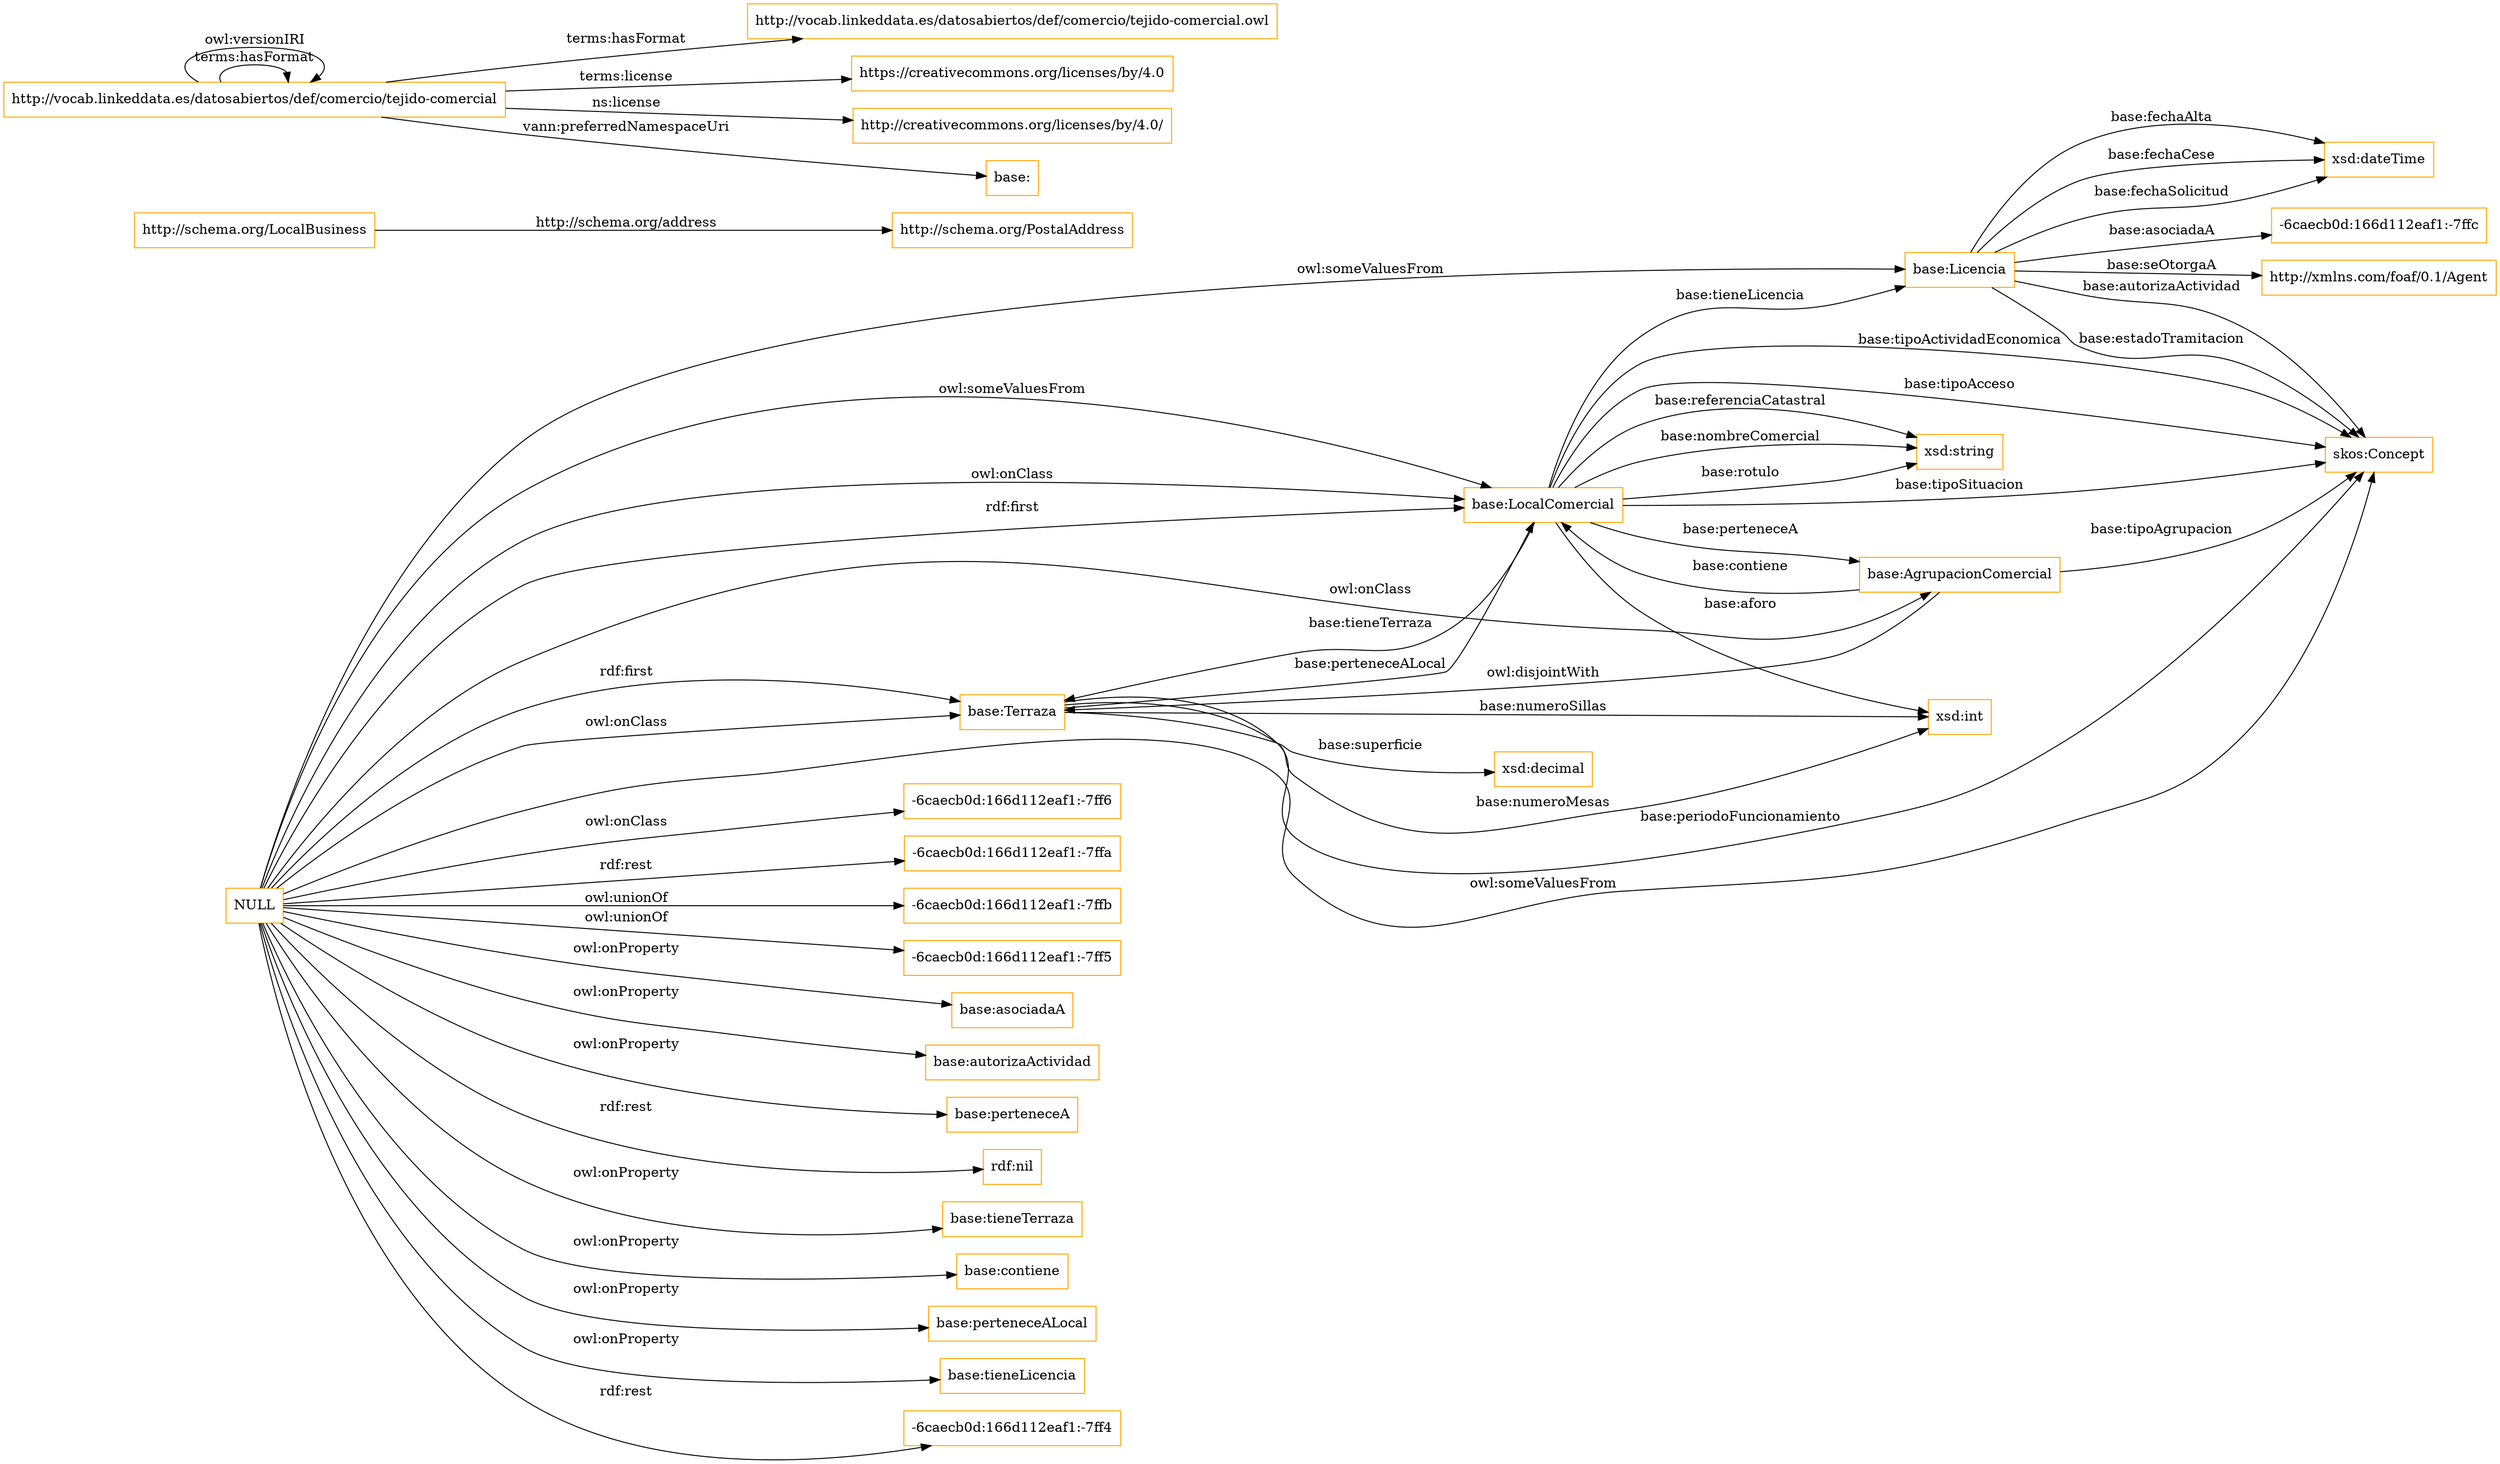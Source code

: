 digraph ar2dtool_diagram { 
rankdir=LR;
size="1501"
node [shape = rectangle, color="orange"]; "-6caecb0d:166d112eaf1:-7ffc" "base:Terraza" "http://xmlns.com/foaf/0.1/Agent" "http://schema.org/PostalAddress" "base:AgrupacionComercial" "skos:Concept" "http://schema.org/LocalBusiness" "base:LocalComercial" "base:Licencia" "-6caecb0d:166d112eaf1:-7ff6" ; /*classes style*/
	"NULL" -> "base:AgrupacionComercial" [ label = "owl:onClass" ];
	"NULL" -> "-6caecb0d:166d112eaf1:-7ffa" [ label = "rdf:rest" ];
	"NULL" -> "-6caecb0d:166d112eaf1:-7ffb" [ label = "owl:unionOf" ];
	"NULL" -> "-6caecb0d:166d112eaf1:-7ff5" [ label = "owl:unionOf" ];
	"NULL" -> "base:asociadaA" [ label = "owl:onProperty" ];
	"NULL" -> "base:autorizaActividad" [ label = "owl:onProperty" ];
	"NULL" -> "base:Terraza" [ label = "rdf:first" ];
	"NULL" -> "base:Terraza" [ label = "owl:onClass" ];
	"NULL" -> "base:perteneceA" [ label = "owl:onProperty" ];
	"NULL" -> "rdf:nil" [ label = "rdf:rest" ];
	"NULL" -> "base:Licencia" [ label = "owl:someValuesFrom" ];
	"NULL" -> "skos:Concept" [ label = "owl:someValuesFrom" ];
	"NULL" -> "base:tieneTerraza" [ label = "owl:onProperty" ];
	"NULL" -> "base:LocalComercial" [ label = "owl:someValuesFrom" ];
	"NULL" -> "base:contiene" [ label = "owl:onProperty" ];
	"NULL" -> "base:perteneceALocal" [ label = "owl:onProperty" ];
	"NULL" -> "base:tieneLicencia" [ label = "owl:onProperty" ];
	"NULL" -> "base:LocalComercial" [ label = "owl:onClass" ];
	"NULL" -> "-6caecb0d:166d112eaf1:-7ff6" [ label = "owl:onClass" ];
	"NULL" -> "-6caecb0d:166d112eaf1:-7ff4" [ label = "rdf:rest" ];
	"NULL" -> "base:LocalComercial" [ label = "rdf:first" ];
	"http://vocab.linkeddata.es/datosabiertos/def/comercio/tejido-comercial" -> "http://vocab.linkeddata.es/datosabiertos/def/comercio/tejido-comercial.owl" [ label = "terms:hasFormat" ];
	"http://vocab.linkeddata.es/datosabiertos/def/comercio/tejido-comercial" -> "http://vocab.linkeddata.es/datosabiertos/def/comercio/tejido-comercial" [ label = "terms:hasFormat" ];
	"http://vocab.linkeddata.es/datosabiertos/def/comercio/tejido-comercial" -> "https://creativecommons.org/licenses/by/4.0" [ label = "terms:license" ];
	"http://vocab.linkeddata.es/datosabiertos/def/comercio/tejido-comercial" -> "http://vocab.linkeddata.es/datosabiertos/def/comercio/tejido-comercial" [ label = "owl:versionIRI" ];
	"http://vocab.linkeddata.es/datosabiertos/def/comercio/tejido-comercial" -> "http://creativecommons.org/licenses/by/4.0/" [ label = "ns:license" ];
	"http://vocab.linkeddata.es/datosabiertos/def/comercio/tejido-comercial" -> "base:" [ label = "vann:preferredNamespaceUri" ];
	"base:AgrupacionComercial" -> "base:Terraza" [ label = "owl:disjointWith" ];
	"base:LocalComercial" -> "xsd:string" [ label = "base:referenciaCatastral" ];
	"base:LocalComercial" -> "xsd:string" [ label = "base:nombreComercial" ];
	"base:Terraza" -> "xsd:decimal" [ label = "base:superficie" ];
	"base:LocalComercial" -> "skos:Concept" [ label = "base:tipoActividadEconomica" ];
	"base:Licencia" -> "http://xmlns.com/foaf/0.1/Agent" [ label = "base:seOtorgaA" ];
	"base:Licencia" -> "skos:Concept" [ label = "base:autorizaActividad" ];
	"base:LocalComercial" -> "xsd:string" [ label = "base:rotulo" ];
	"base:Licencia" -> "xsd:dateTime" [ label = "base:fechaCese" ];
	"base:AgrupacionComercial" -> "skos:Concept" [ label = "base:tipoAgrupacion" ];
	"http://schema.org/LocalBusiness" -> "http://schema.org/PostalAddress" [ label = "http://schema.org/address" ];
	"base:LocalComercial" -> "xsd:int" [ label = "base:aforo" ];
	"base:LocalComercial" -> "base:Terraza" [ label = "base:tieneTerraza" ];
	"base:AgrupacionComercial" -> "base:LocalComercial" [ label = "base:contiene" ];
	"base:Terraza" -> "xsd:int" [ label = "base:numeroSillas" ];
	"base:Terraza" -> "base:LocalComercial" [ label = "base:perteneceALocal" ];
	"base:Licencia" -> "skos:Concept" [ label = "base:estadoTramitacion" ];
	"base:LocalComercial" -> "base:AgrupacionComercial" [ label = "base:perteneceA" ];
	"base:Terraza" -> "xsd:int" [ label = "base:numeroMesas" ];
	"base:Licencia" -> "-6caecb0d:166d112eaf1:-7ffc" [ label = "base:asociadaA" ];
	"base:LocalComercial" -> "skos:Concept" [ label = "base:tipoAcceso" ];
	"base:Licencia" -> "xsd:dateTime" [ label = "base:fechaSolicitud" ];
	"base:LocalComercial" -> "base:Licencia" [ label = "base:tieneLicencia" ];
	"base:Licencia" -> "xsd:dateTime" [ label = "base:fechaAlta" ];
	"base:LocalComercial" -> "skos:Concept" [ label = "base:tipoSituacion" ];
	"base:Terraza" -> "skos:Concept" [ label = "base:periodoFuncionamiento" ];

}
